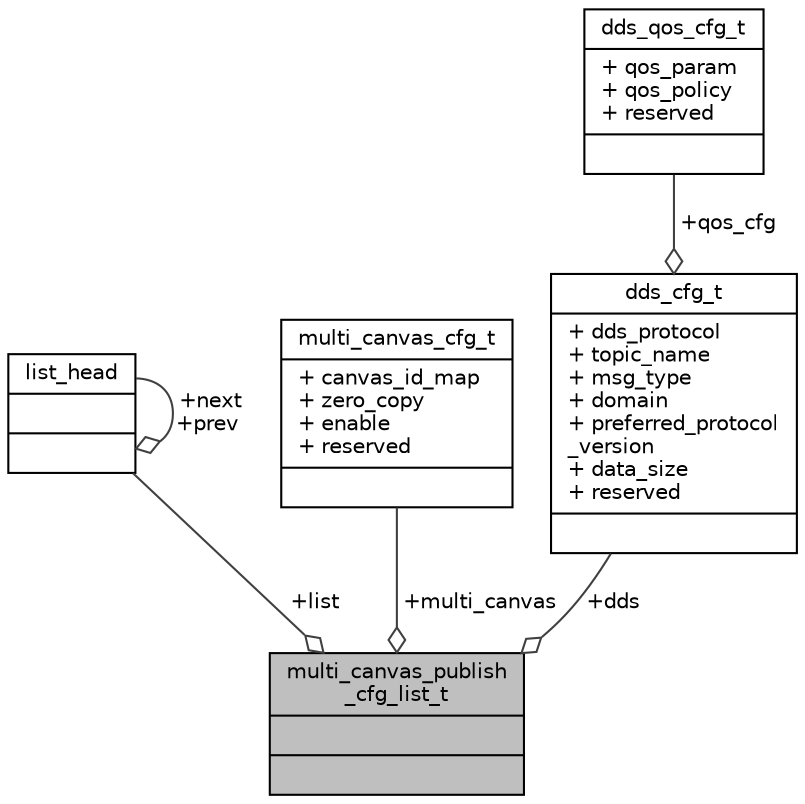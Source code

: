 digraph "multi_canvas_publish_cfg_list_t"
{
 // INTERACTIVE_SVG=YES
 // LATEX_PDF_SIZE
  bgcolor="transparent";
  edge [fontname="Helvetica",fontsize="10",labelfontname="Helvetica",labelfontsize="10"];
  node [fontname="Helvetica",fontsize="10",shape=record];
  Node1 [label="{multi_canvas_publish\l_cfg_list_t\n||}",height=0.2,width=0.4,color="black", fillcolor="grey75", style="filled", fontcolor="black",tooltip="Defines the multi-canvas publish configuration node."];
  Node2 -> Node1 [color="grey25",fontsize="10",style="solid",label=" +list" ,arrowhead="odiamond",fontname="Helvetica"];
  Node2 [label="{list_head\n||}",height=0.2,width=0.4,color="black",URL="$d9/d93/structlist__head.html",tooltip=" "];
  Node2 -> Node2 [color="grey25",fontsize="10",style="solid",label=" +next\n+prev" ,arrowhead="odiamond",fontname="Helvetica"];
  Node3 -> Node1 [color="grey25",fontsize="10",style="solid",label=" +multi_canvas" ,arrowhead="odiamond",fontname="Helvetica"];
  Node3 [label="{multi_canvas_cfg_t\n|+ canvas_id_map\l+ zero_copy\l+ enable\l+ reserved\l|}",height=0.2,width=0.4,color="black",URL="$dc/d37/structmulti__canvas__cfg__t.html",tooltip="Defines the capture settings for multi-canvas."];
  Node4 -> Node1 [color="grey25",fontsize="10",style="solid",label=" +dds" ,arrowhead="odiamond",fontname="Helvetica"];
  Node4 [label="{dds_cfg_t\n|+ dds_protocol\l+ topic_name\l+ msg_type\l+ domain\l+ preferred_protocol\l_version\l+ data_size\l+ reserved\l|}",height=0.2,width=0.4,color="black",URL="$d8/d3f/structdds__cfg__t.html",tooltip="Defines the DDS configurations."];
  Node5 -> Node4 [color="grey25",fontsize="10",style="solid",label=" +qos_cfg" ,arrowhead="odiamond",fontname="Helvetica"];
  Node5 [label="{dds_qos_cfg_t\n|+ qos_param\l+ qos_policy\l+ reserved\l|}",height=0.2,width=0.4,color="black",URL="$db/d5a/structdds__qos__cfg__t.html",tooltip="Defines the DDS QOS settings."];
}
